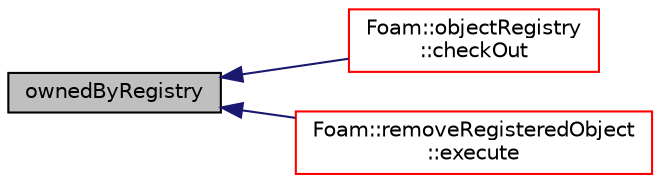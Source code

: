 digraph "ownedByRegistry"
{
  bgcolor="transparent";
  edge [fontname="Helvetica",fontsize="10",labelfontname="Helvetica",labelfontsize="10"];
  node [fontname="Helvetica",fontsize="10",shape=record];
  rankdir="LR";
  Node1 [label="ownedByRegistry",height=0.2,width=0.4,color="black", fillcolor="grey75", style="filled", fontcolor="black"];
  Node1 -> Node2 [dir="back",color="midnightblue",fontsize="10",style="solid",fontname="Helvetica"];
  Node2 [label="Foam::objectRegistry\l::checkOut",height=0.2,width=0.4,color="red",URL="$a01695.html#a4843aa26655bc181841361513e2ac2aa",tooltip="Remove an regIOobject from registry. "];
  Node1 -> Node3 [dir="back",color="midnightblue",fontsize="10",style="solid",fontname="Helvetica"];
  Node3 [label="Foam::removeRegisteredObject\l::execute",height=0.2,width=0.4,color="red",URL="$a02166.html#a61af3e60b94ae3e748f6fbac1e794af7",tooltip="Execute, currently does nothing. "];
}
